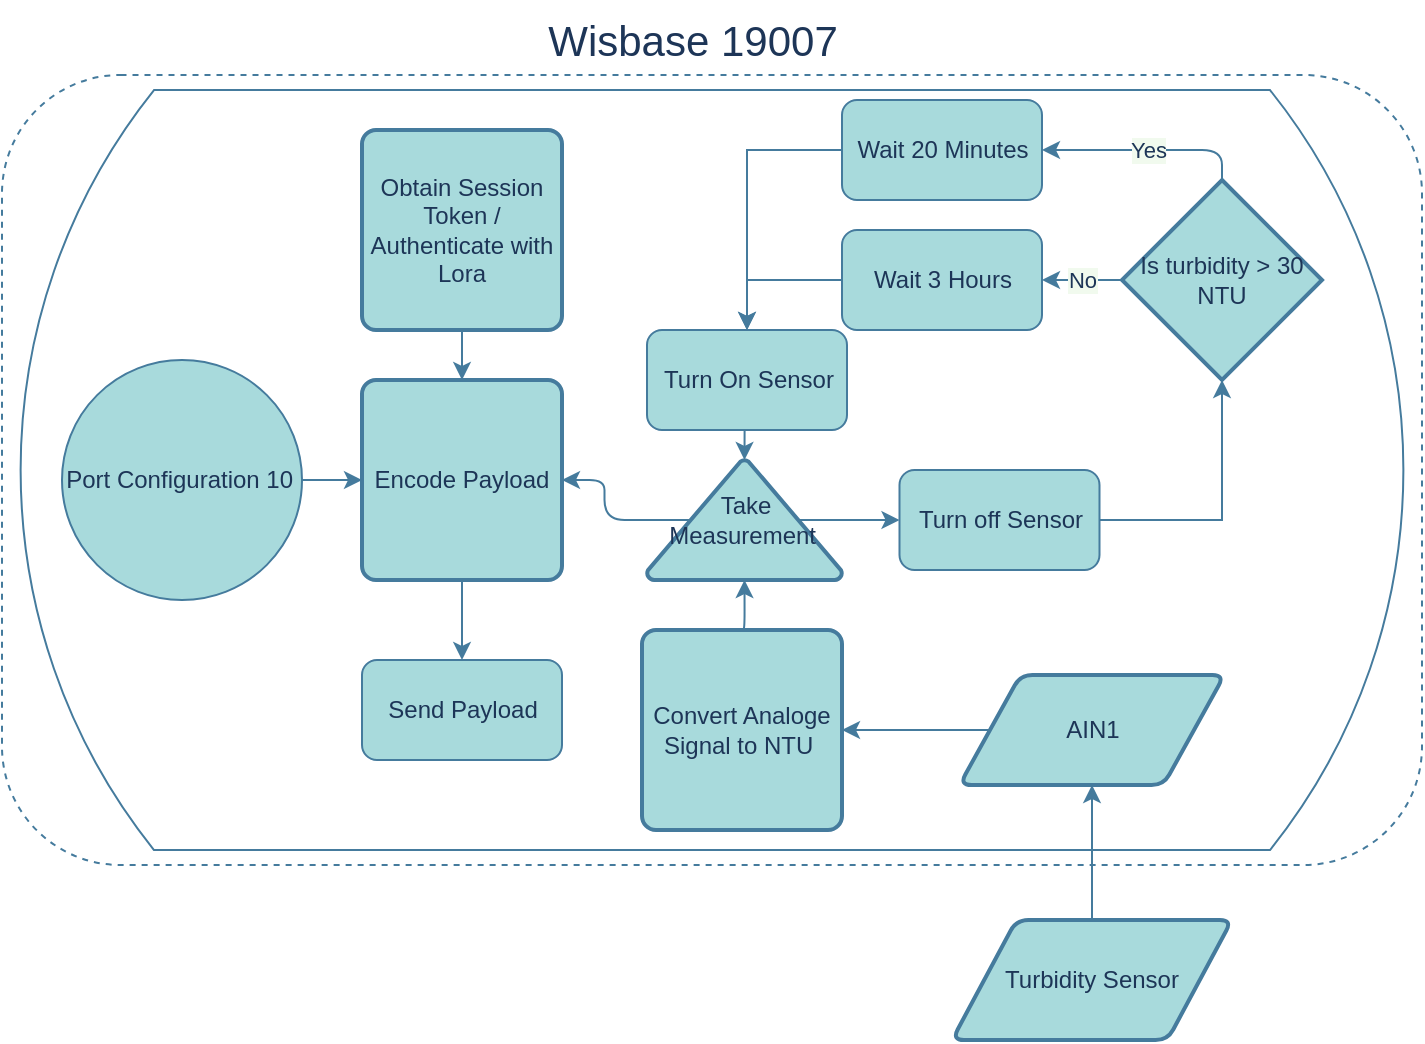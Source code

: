 <mxfile version="20.5.3" type="github">
  <diagram id="j3NxnXWxSX60CKRJz43K" name="Page-1">
    <mxGraphModel dx="359" dy="645" grid="1" gridSize="10" guides="1" tooltips="1" connect="1" arrows="1" fold="1" page="1" pageScale="1" pageWidth="827" pageHeight="1169" math="0" shadow="0">
      <root>
        <mxCell id="0" />
        <mxCell id="1" parent="0" />
        <mxCell id="JoBVhs7kv7bVv0CD29VO-1" value="" style="html=1;dashed=0;whitespace=wrap;shape=mxgraph.dfd.loop;labelBackgroundColor=none;strokeColor=#457B9D;fontColor=#1D3557;fillColor=none;sketch=0;movable=1;resizable=1;rotatable=1;deletable=1;editable=1;connectable=1;rounded=1;" vertex="1" parent="1">
          <mxGeometry x="890" y="110" width="710" height="380" as="geometry" />
        </mxCell>
        <mxCell id="JoBVhs7kv7bVv0CD29VO-2" value="" style="rounded=1;whiteSpace=wrap;html=1;dashed=1;fillColor=none;strokeColor=#457B9D;fontColor=#1D3557;" vertex="1" parent="1">
          <mxGeometry x="890" y="102.5" width="710" height="395" as="geometry" />
        </mxCell>
        <mxCell id="JoBVhs7kv7bVv0CD29VO-3" style="edgeStyle=orthogonalEdgeStyle;rounded=1;orthogonalLoop=1;jettySize=auto;html=1;exitX=0.5;exitY=1;exitDx=0;exitDy=0;entryX=0.5;entryY=0;entryDx=0;entryDy=0;strokeColor=#457B9D;fontColor=#1D3557;startArrow=none;startFill=0;fillColor=#A8DADC;labelBackgroundColor=#F1FAEE;" edge="1" parent="1" source="JoBVhs7kv7bVv0CD29VO-4" target="JoBVhs7kv7bVv0CD29VO-20">
          <mxGeometry relative="1" as="geometry" />
        </mxCell>
        <mxCell id="JoBVhs7kv7bVv0CD29VO-4" value="Obtain Session Token / Authenticate with Lora" style="rounded=1;whiteSpace=wrap;html=1;absoluteArcSize=1;arcSize=14;strokeWidth=2;fillColor=#A8DADC;strokeColor=#457B9D;fontColor=#1D3557;" vertex="1" parent="1">
          <mxGeometry x="1070" y="130" width="100" height="100" as="geometry" />
        </mxCell>
        <mxCell id="JoBVhs7kv7bVv0CD29VO-5" value="No" style="edgeStyle=orthogonalEdgeStyle;rounded=1;orthogonalLoop=1;jettySize=auto;html=1;exitX=0;exitY=0.5;exitDx=0;exitDy=0;exitPerimeter=0;entryX=1;entryY=0.5;entryDx=0;entryDy=0;strokeColor=#457B9D;fontColor=#1D3557;startArrow=none;startFill=0;fillColor=#A8DADC;labelBackgroundColor=#F1FAEE;" edge="1" parent="1" source="JoBVhs7kv7bVv0CD29VO-7" target="JoBVhs7kv7bVv0CD29VO-25">
          <mxGeometry relative="1" as="geometry" />
        </mxCell>
        <mxCell id="JoBVhs7kv7bVv0CD29VO-6" value="Yes" style="edgeStyle=orthogonalEdgeStyle;rounded=1;orthogonalLoop=1;jettySize=auto;html=1;exitX=0.5;exitY=0;exitDx=0;exitDy=0;exitPerimeter=0;entryX=1;entryY=0.5;entryDx=0;entryDy=0;strokeColor=#457B9D;fontColor=#1D3557;startArrow=none;startFill=0;fillColor=#A8DADC;labelBackgroundColor=#F1FAEE;" edge="1" parent="1" source="JoBVhs7kv7bVv0CD29VO-7" target="JoBVhs7kv7bVv0CD29VO-27">
          <mxGeometry relative="1" as="geometry">
            <Array as="points">
              <mxPoint x="1500" y="140" />
            </Array>
          </mxGeometry>
        </mxCell>
        <mxCell id="JoBVhs7kv7bVv0CD29VO-7" value="Is turbidity &amp;gt; 30 NTU" style="strokeWidth=2;html=1;shape=mxgraph.flowchart.decision;whiteSpace=wrap;fillColor=#A8DADC;strokeColor=#457B9D;fontColor=#1D3557;rounded=1;" vertex="1" parent="1">
          <mxGeometry x="1450" y="155" width="100" height="100" as="geometry" />
        </mxCell>
        <mxCell id="JoBVhs7kv7bVv0CD29VO-8" style="edgeStyle=orthogonalEdgeStyle;rounded=1;orthogonalLoop=1;jettySize=auto;html=1;exitX=0;exitY=0.5;exitDx=0;exitDy=0;entryX=1;entryY=0.5;entryDx=0;entryDy=0;strokeColor=#457B9D;fontColor=#1D3557;startArrow=none;startFill=0;fillColor=#A8DADC;labelBackgroundColor=#F1FAEE;" edge="1" parent="1" source="JoBVhs7kv7bVv0CD29VO-9" target="JoBVhs7kv7bVv0CD29VO-15">
          <mxGeometry relative="1" as="geometry" />
        </mxCell>
        <mxCell id="JoBVhs7kv7bVv0CD29VO-9" value="AIN1" style="shape=parallelogram;html=1;strokeWidth=2;perimeter=parallelogramPerimeter;whiteSpace=wrap;rounded=1;arcSize=12;size=0.23;fillColor=#A8DADC;strokeColor=#457B9D;fontColor=#1D3557;" vertex="1" parent="1">
          <mxGeometry x="1368.75" y="402.5" width="132.5" height="55" as="geometry" />
        </mxCell>
        <mxCell id="JoBVhs7kv7bVv0CD29VO-10" style="edgeStyle=orthogonalEdgeStyle;rounded=1;orthogonalLoop=1;jettySize=auto;html=1;exitX=0.5;exitY=0;exitDx=0;exitDy=0;entryX=0.5;entryY=1;entryDx=0;entryDy=0;strokeColor=#457B9D;fontColor=#1D3557;startArrow=none;startFill=0;fillColor=#A8DADC;labelBackgroundColor=#F1FAEE;" edge="1" parent="1" source="JoBVhs7kv7bVv0CD29VO-11" target="JoBVhs7kv7bVv0CD29VO-9">
          <mxGeometry relative="1" as="geometry" />
        </mxCell>
        <mxCell id="JoBVhs7kv7bVv0CD29VO-11" value="Turbidity Sensor" style="shape=parallelogram;html=1;strokeWidth=2;perimeter=parallelogramPerimeter;whiteSpace=wrap;rounded=1;arcSize=12;size=0.23;fillColor=#A8DADC;strokeColor=#457B9D;fontColor=#1D3557;" vertex="1" parent="1">
          <mxGeometry x="1365" y="525" width="140" height="60" as="geometry" />
        </mxCell>
        <mxCell id="JoBVhs7kv7bVv0CD29VO-12" style="edgeStyle=orthogonalEdgeStyle;rounded=1;orthogonalLoop=1;jettySize=auto;html=1;exitX=0.5;exitY=1;exitDx=0;exitDy=0;exitPerimeter=0;labelBackgroundColor=#F1FAEE;strokeColor=#457B9D;fontColor=#1D3557;" edge="1" parent="1" source="JoBVhs7kv7bVv0CD29VO-7" target="JoBVhs7kv7bVv0CD29VO-7">
          <mxGeometry relative="1" as="geometry" />
        </mxCell>
        <mxCell id="JoBVhs7kv7bVv0CD29VO-13" value="&lt;font style=&quot;font-size: 21px;&quot;&gt;Wisbase 19007&lt;/font&gt;" style="text;html=1;align=center;verticalAlign=middle;resizable=0;points=[];autosize=1;strokeColor=none;fillColor=none;fontColor=#1D3557;rounded=1;" vertex="1" parent="1">
          <mxGeometry x="1150" y="65" width="170" height="40" as="geometry" />
        </mxCell>
        <mxCell id="JoBVhs7kv7bVv0CD29VO-14" style="edgeStyle=orthogonalEdgeStyle;rounded=1;orthogonalLoop=1;jettySize=auto;html=1;exitX=0.5;exitY=0;exitDx=0;exitDy=0;entryX=0.5;entryY=1;entryDx=0;entryDy=0;entryPerimeter=0;strokeColor=#457B9D;fontColor=#1D3557;startArrow=none;startFill=0;fillColor=#A8DADC;labelBackgroundColor=#F1FAEE;" edge="1" parent="1" source="JoBVhs7kv7bVv0CD29VO-15" target="JoBVhs7kv7bVv0CD29VO-18">
          <mxGeometry relative="1" as="geometry" />
        </mxCell>
        <mxCell id="JoBVhs7kv7bVv0CD29VO-15" value="Convert Analoge Signal to NTU&amp;nbsp;" style="rounded=1;whiteSpace=wrap;html=1;absoluteArcSize=1;arcSize=14;strokeWidth=2;fillColor=#A8DADC;strokeColor=#457B9D;fontColor=#1D3557;" vertex="1" parent="1">
          <mxGeometry x="1210" y="380" width="100" height="100" as="geometry" />
        </mxCell>
        <mxCell id="JoBVhs7kv7bVv0CD29VO-16" style="edgeStyle=orthogonalEdgeStyle;rounded=1;orthogonalLoop=1;jettySize=auto;html=1;exitX=0.22;exitY=0.5;exitDx=0;exitDy=0;exitPerimeter=0;entryX=1;entryY=0.5;entryDx=0;entryDy=0;strokeColor=#457B9D;fontColor=#1D3557;startArrow=none;startFill=0;fillColor=#A8DADC;labelBackgroundColor=#F1FAEE;" edge="1" parent="1" source="JoBVhs7kv7bVv0CD29VO-18" target="JoBVhs7kv7bVv0CD29VO-20">
          <mxGeometry relative="1" as="geometry" />
        </mxCell>
        <mxCell id="JoBVhs7kv7bVv0CD29VO-17" style="edgeStyle=orthogonalEdgeStyle;rounded=0;orthogonalLoop=1;jettySize=auto;html=1;exitX=0.78;exitY=0.5;exitDx=0;exitDy=0;exitPerimeter=0;entryX=0;entryY=0.5;entryDx=0;entryDy=0;strokeColor=#457B9D;fontSize=12;fontColor=#1D3557;fillColor=#A8DADC;" edge="1" parent="1" source="JoBVhs7kv7bVv0CD29VO-18" target="JoBVhs7kv7bVv0CD29VO-29">
          <mxGeometry relative="1" as="geometry" />
        </mxCell>
        <mxCell id="JoBVhs7kv7bVv0CD29VO-18" value="&lt;span style=&quot;caret-color: rgb(29, 53, 87); color: rgb(29, 53, 87); font-family: Helvetica; font-size: 12px; font-style: normal; font-variant-caps: normal; font-weight: 400; letter-spacing: normal; text-align: center; text-indent: 0px; text-transform: none; word-spacing: 0px; -webkit-text-stroke-width: 0px; text-decoration: none; float: none; display: inline !important;&quot;&gt;Take Measurement&amp;nbsp;&lt;/span&gt;" style="strokeWidth=2;html=1;shape=mxgraph.flowchart.extract_or_measurement;whiteSpace=wrap;strokeColor=#457B9D;fontColor=#1D3557;fillColor=#A8DADC;labelBackgroundColor=none;rounded=1;" vertex="1" parent="1">
          <mxGeometry x="1212.5" y="295" width="97.5" height="60" as="geometry" />
        </mxCell>
        <mxCell id="JoBVhs7kv7bVv0CD29VO-19" style="edgeStyle=orthogonalEdgeStyle;rounded=1;orthogonalLoop=1;jettySize=auto;html=1;exitX=0.5;exitY=1;exitDx=0;exitDy=0;entryX=0.5;entryY=0;entryDx=0;entryDy=0;strokeColor=#457B9D;fontColor=#1D3557;startArrow=none;startFill=0;fillColor=#A8DADC;labelBackgroundColor=#F1FAEE;" edge="1" parent="1" source="JoBVhs7kv7bVv0CD29VO-20" target="JoBVhs7kv7bVv0CD29VO-21">
          <mxGeometry relative="1" as="geometry" />
        </mxCell>
        <mxCell id="JoBVhs7kv7bVv0CD29VO-20" value="Encode Payload" style="rounded=1;whiteSpace=wrap;html=1;absoluteArcSize=1;arcSize=14;strokeWidth=2;labelBackgroundColor=none;strokeColor=#457B9D;fontColor=#1D3557;fillColor=#A8DADC;" vertex="1" parent="1">
          <mxGeometry x="1070" y="255" width="100" height="100" as="geometry" />
        </mxCell>
        <mxCell id="JoBVhs7kv7bVv0CD29VO-21" value="Send Payload" style="html=1;dashed=0;whitespace=wrap;labelBackgroundColor=none;strokeColor=#457B9D;fontColor=#1D3557;fillColor=#A8DADC;rounded=1;" vertex="1" parent="1">
          <mxGeometry x="1070" y="395" width="100" height="50" as="geometry" />
        </mxCell>
        <mxCell id="JoBVhs7kv7bVv0CD29VO-22" style="edgeStyle=orthogonalEdgeStyle;rounded=1;orthogonalLoop=1;jettySize=auto;html=1;exitX=1;exitY=0.5;exitDx=0;exitDy=0;entryX=0;entryY=0.5;entryDx=0;entryDy=0;strokeColor=#457B9D;fontColor=#1D3557;startArrow=none;startFill=0;fillColor=#A8DADC;labelBackgroundColor=#F1FAEE;" edge="1" parent="1" source="JoBVhs7kv7bVv0CD29VO-23" target="JoBVhs7kv7bVv0CD29VO-20">
          <mxGeometry relative="1" as="geometry" />
        </mxCell>
        <mxCell id="JoBVhs7kv7bVv0CD29VO-23" value="Port Configuration 10&amp;nbsp;" style="shape=ellipse;html=1;dashed=0;whitespace=wrap;aspect=fixed;perimeter=ellipsePerimeter;labelBackgroundColor=none;strokeColor=#457B9D;fontColor=#1D3557;fillColor=#A8DADC;rounded=1;" vertex="1" parent="1">
          <mxGeometry x="920" y="245" width="120" height="120" as="geometry" />
        </mxCell>
        <mxCell id="JoBVhs7kv7bVv0CD29VO-24" style="edgeStyle=orthogonalEdgeStyle;rounded=0;orthogonalLoop=1;jettySize=auto;html=1;exitX=0;exitY=0.5;exitDx=0;exitDy=0;entryX=0.5;entryY=0;entryDx=0;entryDy=0;strokeColor=#457B9D;fontSize=12;fontColor=#1D3557;fillColor=#A8DADC;" edge="1" parent="1" source="JoBVhs7kv7bVv0CD29VO-25" target="JoBVhs7kv7bVv0CD29VO-31">
          <mxGeometry relative="1" as="geometry" />
        </mxCell>
        <mxCell id="JoBVhs7kv7bVv0CD29VO-25" value="Wait 3 Hours" style="html=1;dashed=0;whitespace=wrap;labelBackgroundColor=none;sketch=0;strokeColor=#457B9D;fontColor=#1D3557;fillColor=#A8DADC;rounded=1;" vertex="1" parent="1">
          <mxGeometry x="1310" y="180" width="100" height="50" as="geometry" />
        </mxCell>
        <mxCell id="JoBVhs7kv7bVv0CD29VO-26" style="edgeStyle=orthogonalEdgeStyle;rounded=0;orthogonalLoop=1;jettySize=auto;html=1;exitX=0;exitY=0.5;exitDx=0;exitDy=0;entryX=0.5;entryY=0;entryDx=0;entryDy=0;strokeColor=#457B9D;fontSize=12;fontColor=#1D3557;fillColor=#A8DADC;" edge="1" parent="1" source="JoBVhs7kv7bVv0CD29VO-27" target="JoBVhs7kv7bVv0CD29VO-31">
          <mxGeometry relative="1" as="geometry" />
        </mxCell>
        <mxCell id="JoBVhs7kv7bVv0CD29VO-27" value="Wait 20 Minutes" style="html=1;dashed=0;whitespace=wrap;labelBackgroundColor=none;sketch=0;strokeColor=#457B9D;fontColor=#1D3557;fillColor=#A8DADC;rounded=1;" vertex="1" parent="1">
          <mxGeometry x="1310" y="115" width="100" height="50" as="geometry" />
        </mxCell>
        <mxCell id="JoBVhs7kv7bVv0CD29VO-28" style="edgeStyle=orthogonalEdgeStyle;rounded=0;orthogonalLoop=1;jettySize=auto;html=1;exitX=1;exitY=0.5;exitDx=0;exitDy=0;entryX=0.5;entryY=1;entryDx=0;entryDy=0;entryPerimeter=0;strokeColor=#457B9D;fontSize=12;fontColor=#1D3557;fillColor=#A8DADC;" edge="1" parent="1" source="JoBVhs7kv7bVv0CD29VO-29" target="JoBVhs7kv7bVv0CD29VO-7">
          <mxGeometry relative="1" as="geometry" />
        </mxCell>
        <mxCell id="JoBVhs7kv7bVv0CD29VO-29" value="Turn off Sensor" style="html=1;dashed=0;whitespace=wrap;labelBackgroundColor=none;sketch=0;strokeColor=#457B9D;fontColor=#1D3557;fillColor=#A8DADC;rounded=1;" vertex="1" parent="1">
          <mxGeometry x="1338.75" y="300" width="100" height="50" as="geometry" />
        </mxCell>
        <mxCell id="JoBVhs7kv7bVv0CD29VO-30" style="edgeStyle=orthogonalEdgeStyle;rounded=0;orthogonalLoop=1;jettySize=auto;html=1;exitX=0.5;exitY=1;exitDx=0;exitDy=0;entryX=0.5;entryY=0;entryDx=0;entryDy=0;entryPerimeter=0;strokeColor=#457B9D;fontSize=12;fontColor=#1D3557;fillColor=#A8DADC;" edge="1" parent="1" source="JoBVhs7kv7bVv0CD29VO-31" target="JoBVhs7kv7bVv0CD29VO-18">
          <mxGeometry relative="1" as="geometry" />
        </mxCell>
        <mxCell id="JoBVhs7kv7bVv0CD29VO-31" value="Turn On Sensor" style="html=1;dashed=0;whitespace=wrap;labelBackgroundColor=none;sketch=0;strokeColor=#457B9D;fontColor=#1D3557;fillColor=#A8DADC;rounded=1;" vertex="1" parent="1">
          <mxGeometry x="1212.5" y="230" width="100" height="50" as="geometry" />
        </mxCell>
      </root>
    </mxGraphModel>
  </diagram>
</mxfile>

